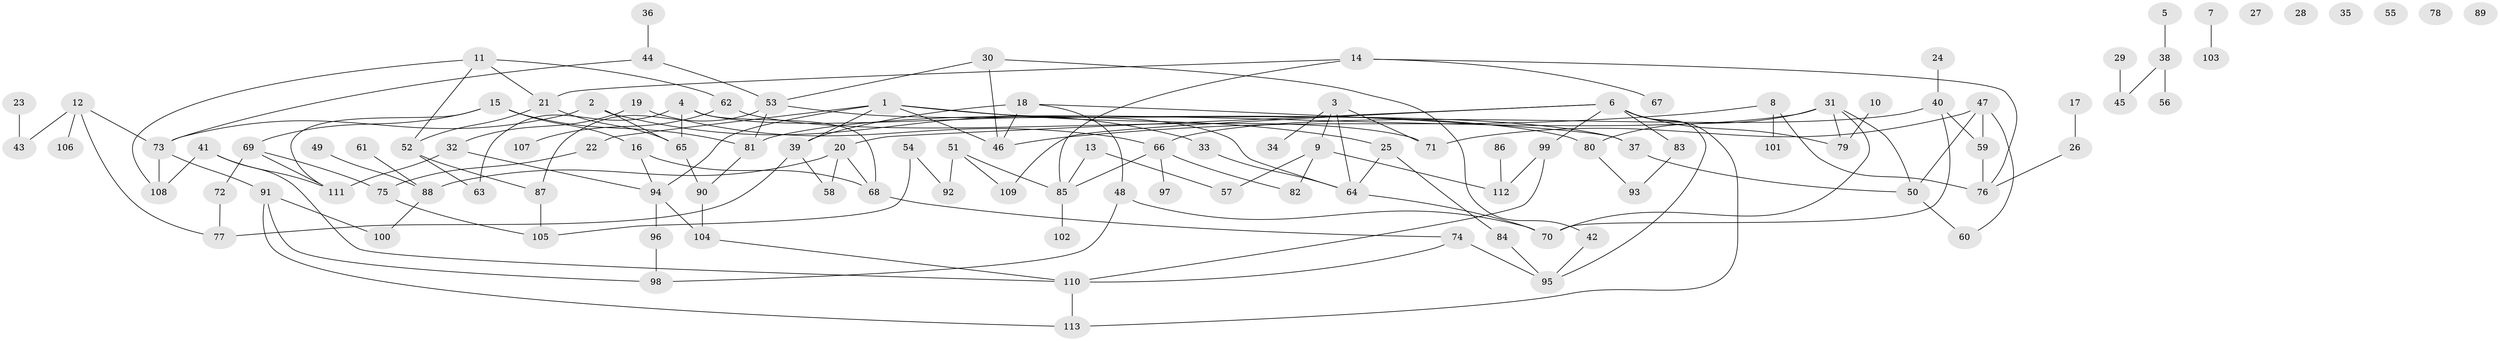 // coarse degree distribution, {7: 0.05333333333333334, 5: 0.13333333333333333, 3: 0.18666666666666668, 1: 0.18666666666666668, 8: 0.013333333333333334, 4: 0.13333333333333333, 2: 0.16, 6: 0.05333333333333334, 0: 0.08}
// Generated by graph-tools (version 1.1) at 2025/23/03/03/25 07:23:24]
// undirected, 113 vertices, 154 edges
graph export_dot {
graph [start="1"]
  node [color=gray90,style=filled];
  1;
  2;
  3;
  4;
  5;
  6;
  7;
  8;
  9;
  10;
  11;
  12;
  13;
  14;
  15;
  16;
  17;
  18;
  19;
  20;
  21;
  22;
  23;
  24;
  25;
  26;
  27;
  28;
  29;
  30;
  31;
  32;
  33;
  34;
  35;
  36;
  37;
  38;
  39;
  40;
  41;
  42;
  43;
  44;
  45;
  46;
  47;
  48;
  49;
  50;
  51;
  52;
  53;
  54;
  55;
  56;
  57;
  58;
  59;
  60;
  61;
  62;
  63;
  64;
  65;
  66;
  67;
  68;
  69;
  70;
  71;
  72;
  73;
  74;
  75;
  76;
  77;
  78;
  79;
  80;
  81;
  82;
  83;
  84;
  85;
  86;
  87;
  88;
  89;
  90;
  91;
  92;
  93;
  94;
  95;
  96;
  97;
  98;
  99;
  100;
  101;
  102;
  103;
  104;
  105;
  106;
  107;
  108;
  109;
  110;
  111;
  112;
  113;
  1 -- 22;
  1 -- 25;
  1 -- 37;
  1 -- 39;
  1 -- 46;
  1 -- 94;
  2 -- 33;
  2 -- 65;
  2 -- 73;
  3 -- 9;
  3 -- 34;
  3 -- 64;
  3 -- 71;
  4 -- 63;
  4 -- 64;
  4 -- 65;
  4 -- 68;
  5 -- 38;
  6 -- 20;
  6 -- 79;
  6 -- 83;
  6 -- 95;
  6 -- 99;
  6 -- 109;
  6 -- 113;
  7 -- 103;
  8 -- 46;
  8 -- 76;
  8 -- 101;
  9 -- 57;
  9 -- 82;
  9 -- 112;
  10 -- 79;
  11 -- 21;
  11 -- 52;
  11 -- 62;
  11 -- 108;
  12 -- 43;
  12 -- 73;
  12 -- 77;
  12 -- 106;
  13 -- 57;
  13 -- 85;
  14 -- 21;
  14 -- 67;
  14 -- 76;
  14 -- 85;
  15 -- 16;
  15 -- 69;
  15 -- 81;
  15 -- 111;
  16 -- 68;
  16 -- 94;
  17 -- 26;
  18 -- 37;
  18 -- 39;
  18 -- 46;
  18 -- 48;
  19 -- 32;
  19 -- 66;
  20 -- 58;
  20 -- 68;
  20 -- 88;
  21 -- 52;
  21 -- 65;
  22 -- 75;
  23 -- 43;
  24 -- 40;
  25 -- 64;
  25 -- 84;
  26 -- 76;
  29 -- 45;
  30 -- 42;
  30 -- 46;
  30 -- 53;
  31 -- 50;
  31 -- 70;
  31 -- 79;
  31 -- 80;
  31 -- 81;
  32 -- 94;
  32 -- 111;
  33 -- 64;
  36 -- 44;
  37 -- 50;
  38 -- 45;
  38 -- 56;
  39 -- 58;
  39 -- 77;
  40 -- 59;
  40 -- 66;
  40 -- 70;
  41 -- 108;
  41 -- 110;
  41 -- 111;
  42 -- 95;
  44 -- 53;
  44 -- 73;
  47 -- 50;
  47 -- 59;
  47 -- 60;
  47 -- 71;
  48 -- 70;
  48 -- 98;
  49 -- 88;
  50 -- 60;
  51 -- 85;
  51 -- 92;
  51 -- 109;
  52 -- 63;
  52 -- 87;
  53 -- 80;
  53 -- 81;
  53 -- 87;
  54 -- 92;
  54 -- 105;
  59 -- 76;
  61 -- 88;
  62 -- 71;
  62 -- 107;
  64 -- 70;
  65 -- 90;
  66 -- 82;
  66 -- 85;
  66 -- 97;
  68 -- 74;
  69 -- 72;
  69 -- 75;
  69 -- 111;
  72 -- 77;
  73 -- 91;
  73 -- 108;
  74 -- 95;
  74 -- 110;
  75 -- 105;
  80 -- 93;
  81 -- 90;
  83 -- 93;
  84 -- 95;
  85 -- 102;
  86 -- 112;
  87 -- 105;
  88 -- 100;
  90 -- 104;
  91 -- 98;
  91 -- 100;
  91 -- 113;
  94 -- 96;
  94 -- 104;
  96 -- 98;
  99 -- 110;
  99 -- 112;
  104 -- 110;
  110 -- 113;
}
